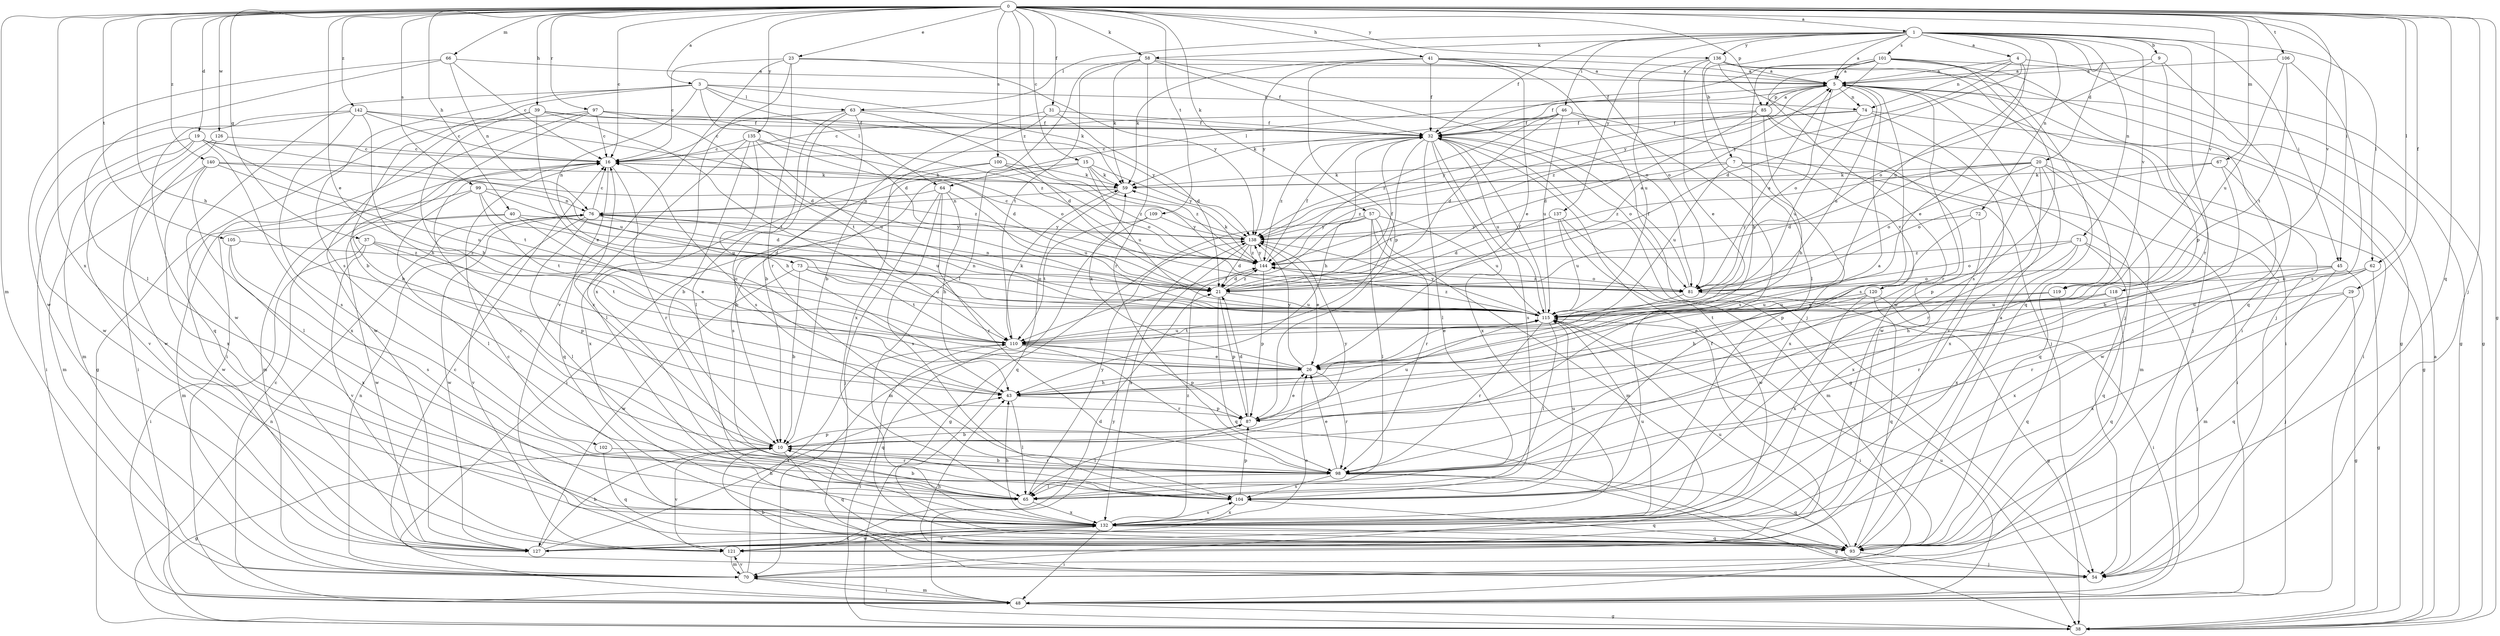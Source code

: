 strict digraph  {
0;
1;
3;
4;
5;
7;
9;
10;
15;
16;
19;
20;
21;
23;
26;
29;
31;
32;
37;
38;
39;
40;
41;
43;
45;
46;
48;
54;
57;
58;
59;
62;
63;
64;
65;
66;
67;
70;
71;
72;
73;
74;
76;
81;
85;
87;
93;
97;
98;
99;
100;
101;
102;
104;
105;
106;
109;
110;
115;
118;
119;
120;
121;
126;
127;
132;
135;
136;
137;
138;
140;
142;
144;
0 -> 1  [label=a];
0 -> 3  [label=a];
0 -> 15  [label=c];
0 -> 16  [label=c];
0 -> 19  [label=d];
0 -> 23  [label=e];
0 -> 26  [label=e];
0 -> 29  [label=f];
0 -> 31  [label=f];
0 -> 37  [label=g];
0 -> 38  [label=g];
0 -> 39  [label=h];
0 -> 40  [label=h];
0 -> 41  [label=h];
0 -> 43  [label=h];
0 -> 45  [label=i];
0 -> 54  [label=j];
0 -> 57  [label=k];
0 -> 58  [label=k];
0 -> 62  [label=l];
0 -> 66  [label=m];
0 -> 67  [label=m];
0 -> 70  [label=m];
0 -> 85  [label=p];
0 -> 93  [label=q];
0 -> 97  [label=r];
0 -> 99  [label=s];
0 -> 100  [label=s];
0 -> 105  [label=t];
0 -> 106  [label=t];
0 -> 109  [label=t];
0 -> 118  [label=v];
0 -> 119  [label=v];
0 -> 126  [label=w];
0 -> 132  [label=x];
0 -> 135  [label=y];
0 -> 136  [label=y];
0 -> 140  [label=z];
0 -> 142  [label=z];
0 -> 144  [label=z];
1 -> 4  [label=a];
1 -> 5  [label=a];
1 -> 7  [label=b];
1 -> 9  [label=b];
1 -> 20  [label=d];
1 -> 32  [label=f];
1 -> 45  [label=i];
1 -> 46  [label=i];
1 -> 58  [label=k];
1 -> 62  [label=l];
1 -> 63  [label=l];
1 -> 71  [label=n];
1 -> 72  [label=n];
1 -> 98  [label=r];
1 -> 101  [label=s];
1 -> 115  [label=u];
1 -> 119  [label=v];
1 -> 136  [label=y];
1 -> 137  [label=y];
3 -> 10  [label=b];
3 -> 21  [label=d];
3 -> 59  [label=k];
3 -> 63  [label=l];
3 -> 64  [label=l];
3 -> 73  [label=n];
3 -> 74  [label=n];
3 -> 102  [label=s];
3 -> 127  [label=w];
4 -> 5  [label=a];
4 -> 21  [label=d];
4 -> 26  [label=e];
4 -> 38  [label=g];
4 -> 74  [label=n];
4 -> 138  [label=y];
5 -> 32  [label=f];
5 -> 48  [label=i];
5 -> 54  [label=j];
5 -> 64  [label=l];
5 -> 74  [label=n];
5 -> 81  [label=o];
5 -> 85  [label=p];
5 -> 98  [label=r];
5 -> 104  [label=s];
5 -> 115  [label=u];
5 -> 144  [label=z];
7 -> 48  [label=i];
7 -> 59  [label=k];
7 -> 115  [label=u];
7 -> 120  [label=v];
7 -> 132  [label=x];
7 -> 144  [label=z];
9 -> 5  [label=a];
9 -> 81  [label=o];
9 -> 87  [label=p];
9 -> 93  [label=q];
10 -> 5  [label=a];
10 -> 16  [label=c];
10 -> 38  [label=g];
10 -> 87  [label=p];
10 -> 93  [label=q];
10 -> 98  [label=r];
10 -> 121  [label=v];
10 -> 138  [label=y];
15 -> 48  [label=i];
15 -> 59  [label=k];
15 -> 104  [label=s];
15 -> 115  [label=u];
15 -> 138  [label=y];
15 -> 144  [label=z];
16 -> 59  [label=k];
16 -> 70  [label=m];
16 -> 93  [label=q];
16 -> 98  [label=r];
19 -> 16  [label=c];
19 -> 48  [label=i];
19 -> 70  [label=m];
19 -> 110  [label=t];
19 -> 115  [label=u];
19 -> 121  [label=v];
19 -> 132  [label=x];
20 -> 21  [label=d];
20 -> 59  [label=k];
20 -> 70  [label=m];
20 -> 81  [label=o];
20 -> 87  [label=p];
20 -> 93  [label=q];
20 -> 98  [label=r];
20 -> 132  [label=x];
20 -> 144  [label=z];
21 -> 5  [label=a];
21 -> 32  [label=f];
21 -> 76  [label=n];
21 -> 87  [label=p];
21 -> 93  [label=q];
21 -> 115  [label=u];
21 -> 144  [label=z];
23 -> 5  [label=a];
23 -> 16  [label=c];
23 -> 98  [label=r];
23 -> 121  [label=v];
23 -> 132  [label=x];
23 -> 138  [label=y];
26 -> 43  [label=h];
26 -> 59  [label=k];
26 -> 98  [label=r];
26 -> 138  [label=y];
29 -> 38  [label=g];
29 -> 93  [label=q];
29 -> 115  [label=u];
29 -> 132  [label=x];
31 -> 10  [label=b];
31 -> 21  [label=d];
31 -> 32  [label=f];
31 -> 132  [label=x];
32 -> 16  [label=c];
32 -> 38  [label=g];
32 -> 43  [label=h];
32 -> 65  [label=l];
32 -> 81  [label=o];
32 -> 104  [label=s];
32 -> 110  [label=t];
32 -> 115  [label=u];
32 -> 132  [label=x];
32 -> 144  [label=z];
37 -> 48  [label=i];
37 -> 87  [label=p];
37 -> 110  [label=t];
37 -> 121  [label=v];
37 -> 144  [label=z];
38 -> 5  [label=a];
38 -> 76  [label=n];
38 -> 110  [label=t];
39 -> 26  [label=e];
39 -> 32  [label=f];
39 -> 43  [label=h];
39 -> 110  [label=t];
39 -> 127  [label=w];
39 -> 144  [label=z];
40 -> 21  [label=d];
40 -> 26  [label=e];
40 -> 70  [label=m];
40 -> 127  [label=w];
40 -> 138  [label=y];
41 -> 5  [label=a];
41 -> 26  [label=e];
41 -> 32  [label=f];
41 -> 54  [label=j];
41 -> 59  [label=k];
41 -> 81  [label=o];
41 -> 87  [label=p];
41 -> 138  [label=y];
43 -> 16  [label=c];
43 -> 65  [label=l];
43 -> 87  [label=p];
45 -> 43  [label=h];
45 -> 54  [label=j];
45 -> 70  [label=m];
45 -> 81  [label=o];
45 -> 98  [label=r];
46 -> 21  [label=d];
46 -> 32  [label=f];
46 -> 54  [label=j];
46 -> 59  [label=k];
46 -> 104  [label=s];
46 -> 115  [label=u];
46 -> 144  [label=z];
48 -> 16  [label=c];
48 -> 38  [label=g];
48 -> 70  [label=m];
48 -> 115  [label=u];
48 -> 138  [label=y];
54 -> 10  [label=b];
54 -> 16  [label=c];
54 -> 43  [label=h];
57 -> 38  [label=g];
57 -> 65  [label=l];
57 -> 70  [label=m];
57 -> 98  [label=r];
57 -> 110  [label=t];
57 -> 115  [label=u];
57 -> 138  [label=y];
58 -> 5  [label=a];
58 -> 32  [label=f];
58 -> 59  [label=k];
58 -> 65  [label=l];
58 -> 81  [label=o];
58 -> 98  [label=r];
58 -> 110  [label=t];
59 -> 76  [label=n];
59 -> 93  [label=q];
62 -> 38  [label=g];
62 -> 81  [label=o];
62 -> 98  [label=r];
62 -> 132  [label=x];
63 -> 10  [label=b];
63 -> 16  [label=c];
63 -> 21  [label=d];
63 -> 32  [label=f];
63 -> 65  [label=l];
63 -> 104  [label=s];
64 -> 43  [label=h];
64 -> 54  [label=j];
64 -> 76  [label=n];
64 -> 98  [label=r];
64 -> 104  [label=s];
64 -> 115  [label=u];
65 -> 10  [label=b];
65 -> 115  [label=u];
65 -> 132  [label=x];
65 -> 138  [label=y];
66 -> 5  [label=a];
66 -> 16  [label=c];
66 -> 65  [label=l];
66 -> 76  [label=n];
66 -> 127  [label=w];
67 -> 10  [label=b];
67 -> 59  [label=k];
67 -> 81  [label=o];
67 -> 127  [label=w];
70 -> 48  [label=i];
70 -> 76  [label=n];
70 -> 110  [label=t];
70 -> 121  [label=v];
71 -> 26  [label=e];
71 -> 54  [label=j];
71 -> 81  [label=o];
71 -> 93  [label=q];
71 -> 132  [label=x];
71 -> 144  [label=z];
72 -> 87  [label=p];
72 -> 132  [label=x];
72 -> 138  [label=y];
73 -> 10  [label=b];
73 -> 81  [label=o];
73 -> 110  [label=t];
73 -> 115  [label=u];
73 -> 127  [label=w];
74 -> 16  [label=c];
74 -> 32  [label=f];
74 -> 38  [label=g];
74 -> 115  [label=u];
74 -> 121  [label=v];
76 -> 16  [label=c];
76 -> 65  [label=l];
76 -> 115  [label=u];
76 -> 121  [label=v];
76 -> 127  [label=w];
76 -> 138  [label=y];
81 -> 5  [label=a];
81 -> 26  [label=e];
81 -> 32  [label=f];
81 -> 38  [label=g];
81 -> 144  [label=z];
85 -> 5  [label=a];
85 -> 21  [label=d];
85 -> 32  [label=f];
85 -> 43  [label=h];
85 -> 48  [label=i];
85 -> 127  [label=w];
85 -> 138  [label=y];
87 -> 10  [label=b];
87 -> 21  [label=d];
87 -> 26  [label=e];
87 -> 65  [label=l];
87 -> 115  [label=u];
93 -> 5  [label=a];
93 -> 16  [label=c];
93 -> 54  [label=j];
93 -> 115  [label=u];
97 -> 10  [label=b];
97 -> 16  [label=c];
97 -> 32  [label=f];
97 -> 38  [label=g];
97 -> 48  [label=i];
97 -> 110  [label=t];
97 -> 138  [label=y];
98 -> 10  [label=b];
98 -> 26  [label=e];
98 -> 38  [label=g];
98 -> 65  [label=l];
98 -> 93  [label=q];
98 -> 104  [label=s];
99 -> 21  [label=d];
99 -> 65  [label=l];
99 -> 76  [label=n];
99 -> 110  [label=t];
99 -> 115  [label=u];
99 -> 127  [label=w];
100 -> 10  [label=b];
100 -> 59  [label=k];
100 -> 81  [label=o];
100 -> 132  [label=x];
100 -> 144  [label=z];
101 -> 5  [label=a];
101 -> 32  [label=f];
101 -> 38  [label=g];
101 -> 43  [label=h];
101 -> 54  [label=j];
101 -> 93  [label=q];
101 -> 104  [label=s];
101 -> 127  [label=w];
101 -> 138  [label=y];
102 -> 93  [label=q];
102 -> 98  [label=r];
104 -> 16  [label=c];
104 -> 87  [label=p];
104 -> 93  [label=q];
104 -> 132  [label=x];
105 -> 104  [label=s];
105 -> 132  [label=x];
105 -> 144  [label=z];
106 -> 5  [label=a];
106 -> 104  [label=s];
106 -> 110  [label=t];
106 -> 115  [label=u];
109 -> 70  [label=m];
109 -> 110  [label=t];
109 -> 138  [label=y];
110 -> 26  [label=e];
110 -> 59  [label=k];
110 -> 87  [label=p];
110 -> 93  [label=q];
110 -> 98  [label=r];
110 -> 115  [label=u];
115 -> 32  [label=f];
115 -> 48  [label=i];
115 -> 65  [label=l];
115 -> 76  [label=n];
115 -> 98  [label=r];
115 -> 110  [label=t];
115 -> 138  [label=y];
115 -> 144  [label=z];
118 -> 93  [label=q];
118 -> 110  [label=t];
118 -> 115  [label=u];
119 -> 43  [label=h];
119 -> 93  [label=q];
119 -> 115  [label=u];
120 -> 26  [label=e];
120 -> 48  [label=i];
120 -> 93  [label=q];
120 -> 115  [label=u];
120 -> 132  [label=x];
121 -> 21  [label=d];
121 -> 32  [label=f];
121 -> 70  [label=m];
126 -> 16  [label=c];
126 -> 48  [label=i];
126 -> 127  [label=w];
127 -> 10  [label=b];
127 -> 26  [label=e];
127 -> 43  [label=h];
127 -> 132  [label=x];
132 -> 43  [label=h];
132 -> 48  [label=i];
132 -> 93  [label=q];
132 -> 104  [label=s];
132 -> 115  [label=u];
132 -> 121  [label=v];
132 -> 127  [label=w];
132 -> 144  [label=z];
135 -> 10  [label=b];
135 -> 16  [label=c];
135 -> 21  [label=d];
135 -> 43  [label=h];
135 -> 65  [label=l];
135 -> 81  [label=o];
135 -> 115  [label=u];
136 -> 5  [label=a];
136 -> 26  [label=e];
136 -> 38  [label=g];
136 -> 48  [label=i];
136 -> 54  [label=j];
136 -> 65  [label=l];
136 -> 115  [label=u];
137 -> 21  [label=d];
137 -> 70  [label=m];
137 -> 115  [label=u];
137 -> 127  [label=w];
137 -> 138  [label=y];
138 -> 16  [label=c];
138 -> 21  [label=d];
138 -> 26  [label=e];
138 -> 132  [label=x];
138 -> 144  [label=z];
140 -> 59  [label=k];
140 -> 65  [label=l];
140 -> 70  [label=m];
140 -> 115  [label=u];
140 -> 132  [label=x];
140 -> 144  [label=z];
142 -> 16  [label=c];
142 -> 21  [label=d];
142 -> 32  [label=f];
142 -> 43  [label=h];
142 -> 93  [label=q];
142 -> 104  [label=s];
142 -> 127  [label=w];
144 -> 21  [label=d];
144 -> 32  [label=f];
144 -> 59  [label=k];
144 -> 81  [label=o];
144 -> 87  [label=p];
144 -> 138  [label=y];
}
